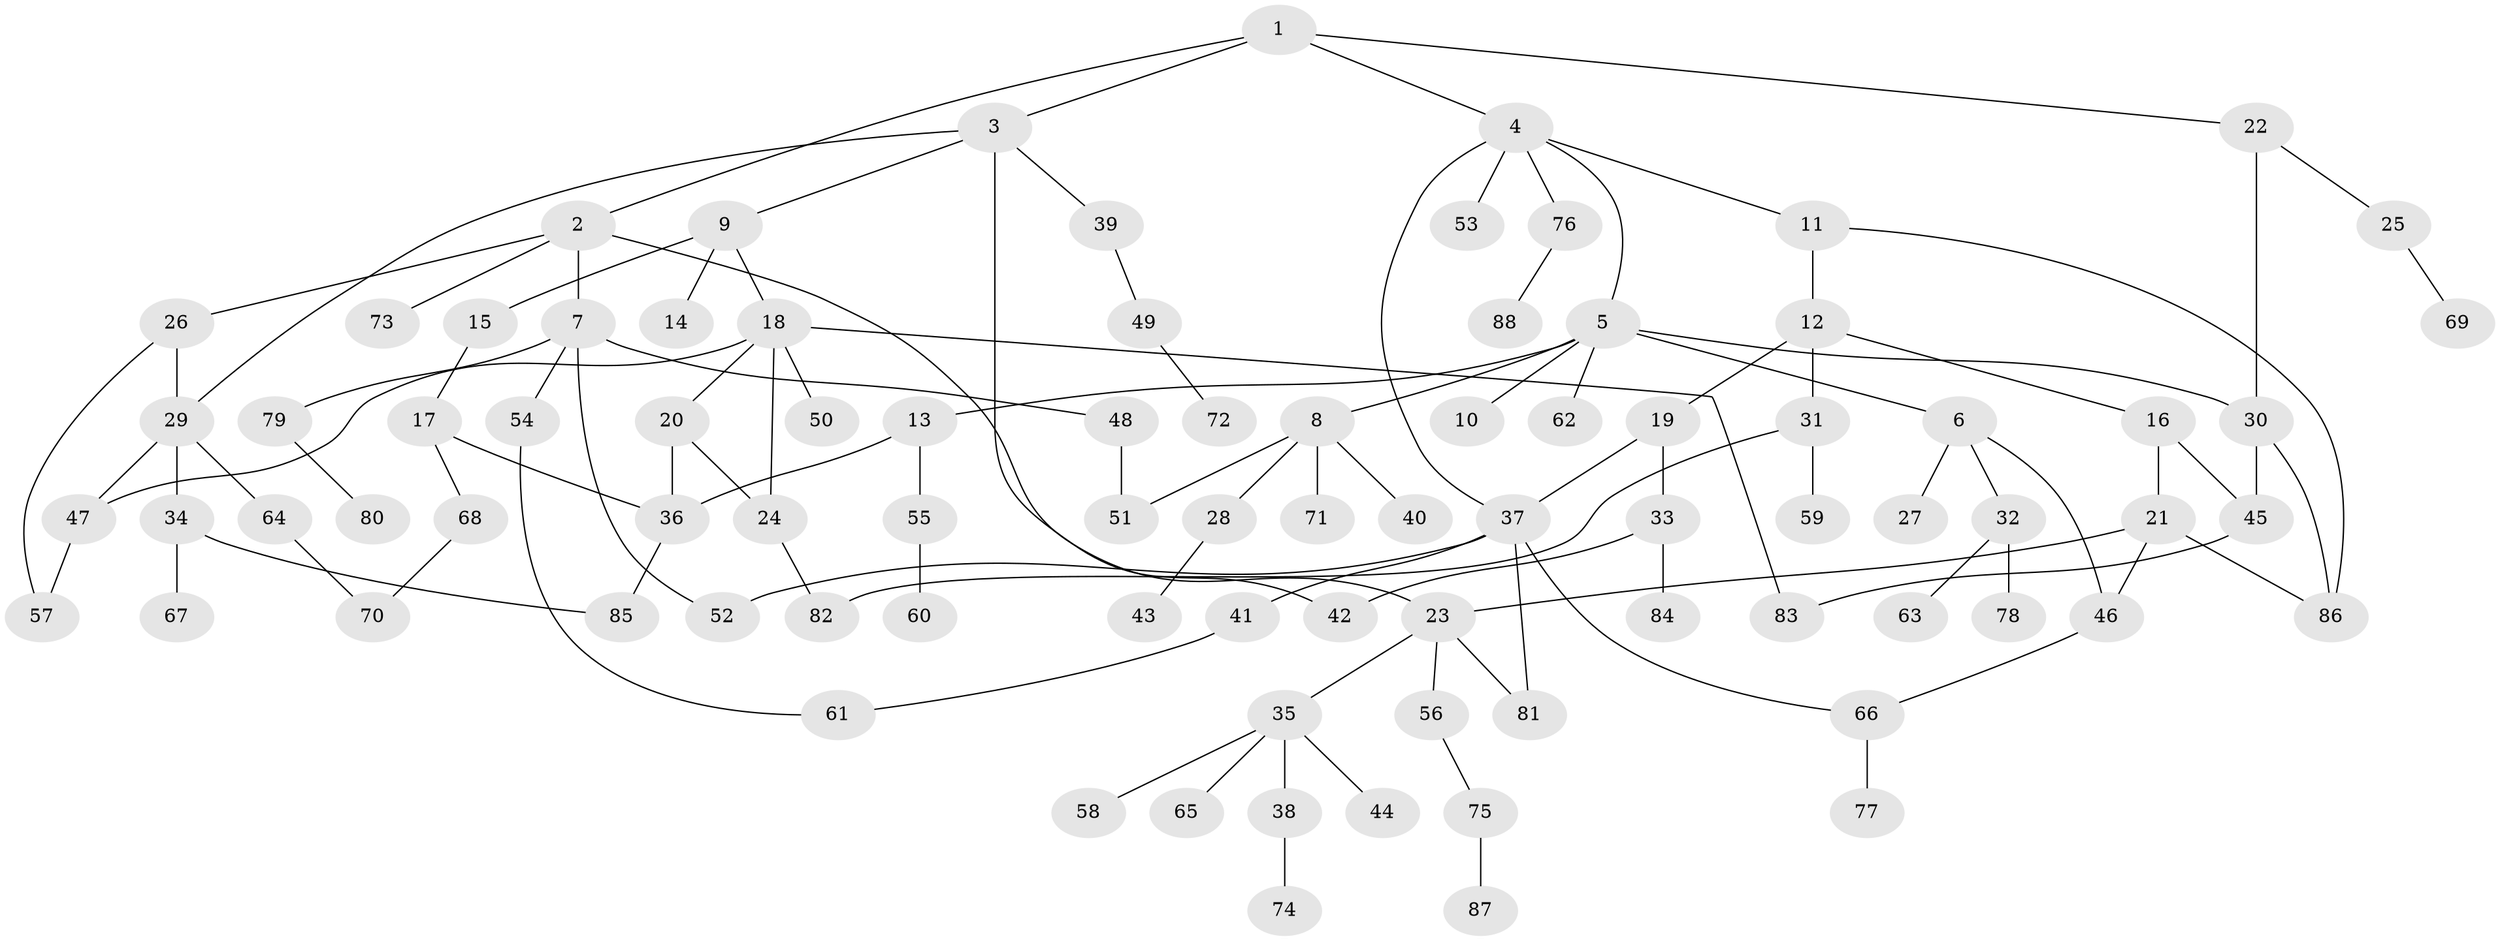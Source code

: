 // coarse degree distribution, {3: 0.1320754716981132, 4: 0.18867924528301888, 5: 0.11320754716981132, 6: 0.03773584905660377, 2: 0.2830188679245283, 1: 0.24528301886792453}
// Generated by graph-tools (version 1.1) at 2025/36/03/04/25 23:36:00]
// undirected, 88 vertices, 110 edges
graph export_dot {
  node [color=gray90,style=filled];
  1;
  2;
  3;
  4;
  5;
  6;
  7;
  8;
  9;
  10;
  11;
  12;
  13;
  14;
  15;
  16;
  17;
  18;
  19;
  20;
  21;
  22;
  23;
  24;
  25;
  26;
  27;
  28;
  29;
  30;
  31;
  32;
  33;
  34;
  35;
  36;
  37;
  38;
  39;
  40;
  41;
  42;
  43;
  44;
  45;
  46;
  47;
  48;
  49;
  50;
  51;
  52;
  53;
  54;
  55;
  56;
  57;
  58;
  59;
  60;
  61;
  62;
  63;
  64;
  65;
  66;
  67;
  68;
  69;
  70;
  71;
  72;
  73;
  74;
  75;
  76;
  77;
  78;
  79;
  80;
  81;
  82;
  83;
  84;
  85;
  86;
  87;
  88;
  1 -- 2;
  1 -- 3;
  1 -- 4;
  1 -- 22;
  2 -- 7;
  2 -- 26;
  2 -- 73;
  2 -- 23;
  3 -- 9;
  3 -- 29;
  3 -- 39;
  3 -- 42;
  4 -- 5;
  4 -- 11;
  4 -- 37;
  4 -- 53;
  4 -- 76;
  5 -- 6;
  5 -- 8;
  5 -- 10;
  5 -- 13;
  5 -- 62;
  5 -- 30;
  6 -- 27;
  6 -- 32;
  6 -- 46;
  7 -- 48;
  7 -- 54;
  7 -- 79;
  7 -- 52;
  8 -- 28;
  8 -- 40;
  8 -- 51;
  8 -- 71;
  9 -- 14;
  9 -- 15;
  9 -- 18;
  11 -- 12;
  11 -- 86;
  12 -- 16;
  12 -- 19;
  12 -- 31;
  13 -- 55;
  13 -- 36;
  15 -- 17;
  16 -- 21;
  16 -- 45;
  17 -- 68;
  17 -- 36;
  18 -- 20;
  18 -- 50;
  18 -- 24;
  18 -- 83;
  18 -- 47;
  19 -- 33;
  19 -- 37;
  20 -- 24;
  20 -- 36;
  21 -- 23;
  21 -- 46;
  21 -- 86;
  22 -- 25;
  22 -- 30;
  23 -- 35;
  23 -- 56;
  23 -- 81;
  24 -- 82;
  25 -- 69;
  26 -- 57;
  26 -- 29;
  28 -- 43;
  29 -- 34;
  29 -- 47;
  29 -- 64;
  30 -- 45;
  30 -- 86;
  31 -- 59;
  31 -- 82;
  32 -- 63;
  32 -- 78;
  33 -- 42;
  33 -- 84;
  34 -- 67;
  34 -- 85;
  35 -- 38;
  35 -- 44;
  35 -- 58;
  35 -- 65;
  36 -- 85;
  37 -- 41;
  37 -- 52;
  37 -- 66;
  37 -- 81;
  38 -- 74;
  39 -- 49;
  41 -- 61;
  45 -- 83;
  46 -- 66;
  47 -- 57;
  48 -- 51;
  49 -- 72;
  54 -- 61;
  55 -- 60;
  56 -- 75;
  64 -- 70;
  66 -- 77;
  68 -- 70;
  75 -- 87;
  76 -- 88;
  79 -- 80;
}
